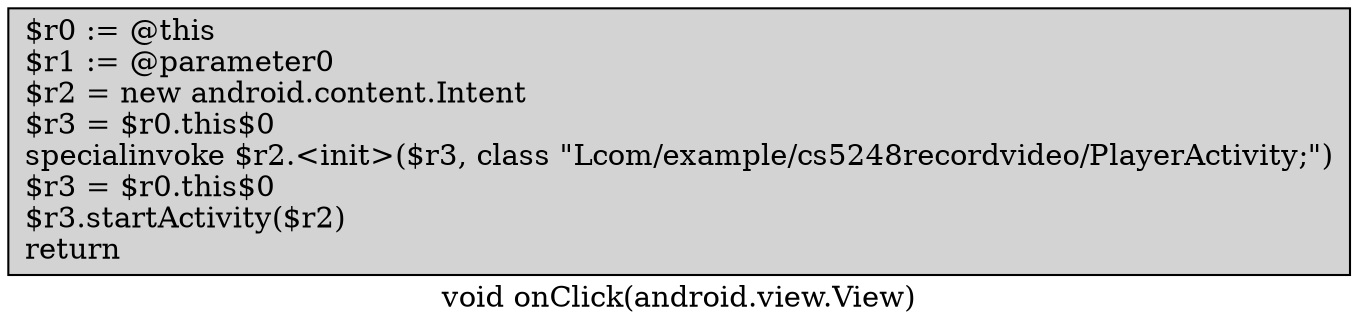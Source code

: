 digraph "void onClick(android.view.View)" {
    label="void onClick(android.view.View)";
    node [shape=box];
    "0" [style=filled,fillcolor=gray,style=filled,fillcolor=lightgray,label="$r0 := @this\l$r1 := @parameter0\l$r2 = new android.content.Intent\l$r3 = $r0.this$0\lspecialinvoke $r2.<init>($r3, class \"Lcom/example/cs5248recordvideo/PlayerActivity;\")\l$r3 = $r0.this$0\l$r3.startActivity($r2)\lreturn\l",];
}
